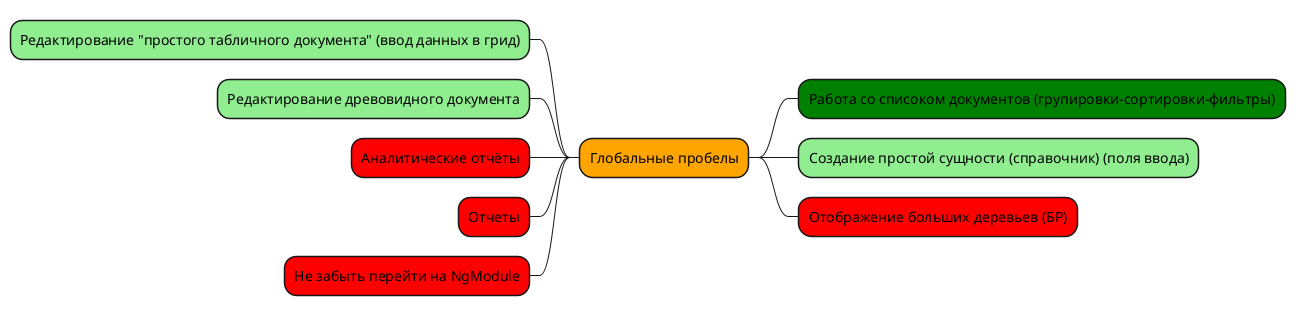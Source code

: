 @startmindmap
<style>
mindmapDiagram {
    node {
        BackgroundColor white
    }
    :depth(1) {
      BackGroundColor #ffbbcc
    }
}
</style>

*[#Orange] Глобальные пробелы
**[#Green] Работа со списоком документов (групировки-сортировки-фильтры)
**[#LightGreen] Создание простой сущности (справочник) (поля ввода)
**[#Red]   Отображение больших деревьев (БР)

left side

**[#LightGreen]   Редактирование "простого табличного документа" (ввод данных в грид)
**[#LightGreen]   Редактирование древовидного документа
**[#Red]   Аналитические отчёты

**[#Red]   Отчеты

**[#Red]   Не забыть перейти на NgModule

@endmindmap